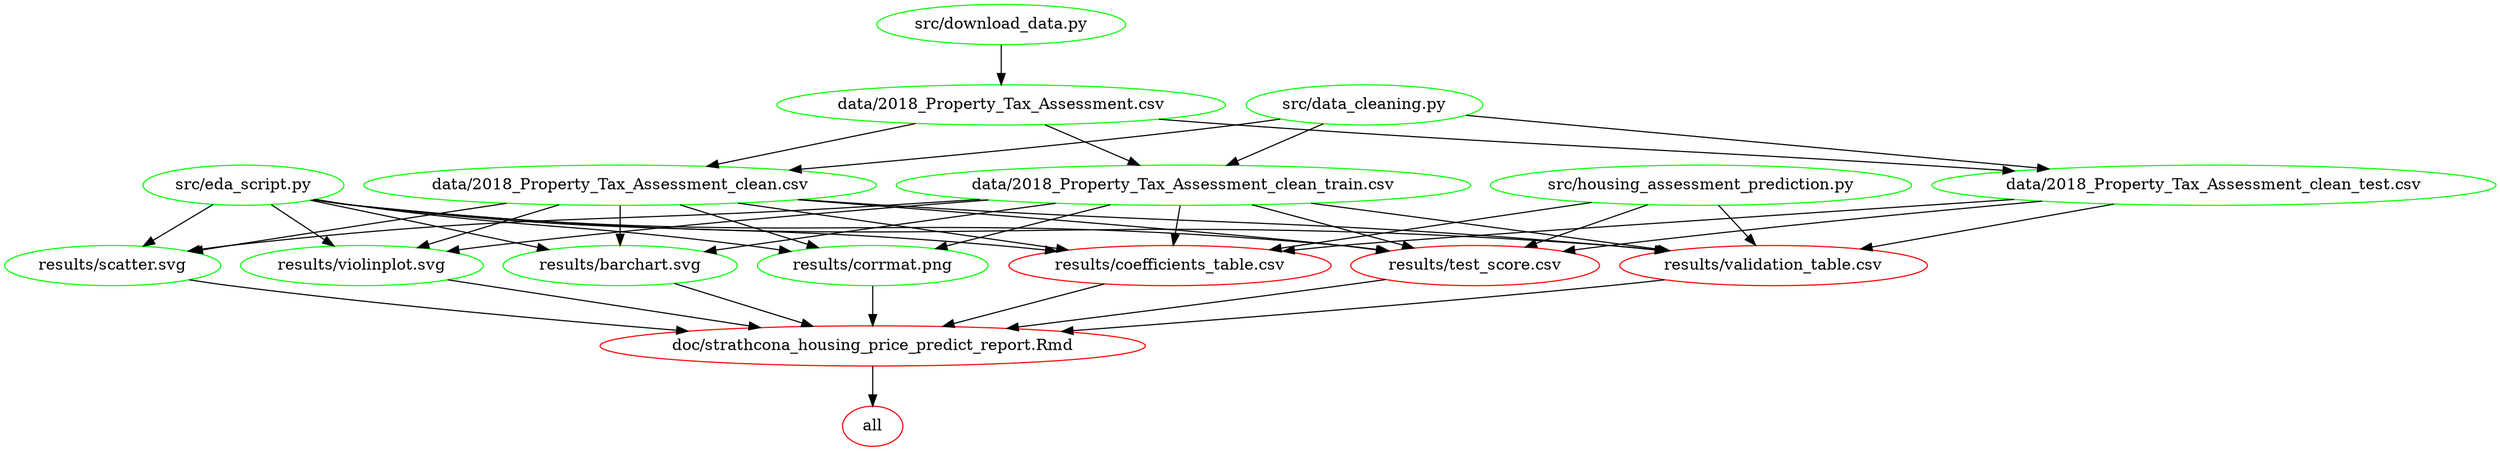 digraph G {
n2[label="all", color="red"];
n6[label="data/2018_Property_Tax_Assessment.csv", color="green"];
n9[label="data/2018_Property_Tax_Assessment_clean.csv", color="green"];
n12[label="data/2018_Property_Tax_Assessment_clean_test.csv", color="green"];
n5[label="data/2018_Property_Tax_Assessment_clean_train.csv", color="green"];
n3[label="doc/strathcona_housing_price_predict_report.Rmd", color="red"];
n14[label="results/barchart.svg", color="green"];
n16[label="results/coefficients_table.csv", color="red"];
n18[label="results/corrmat.png", color="green"];
n15[label="results/scatter.svg", color="green"];
n17[label="results/test_score.csv", color="red"];
n11[label="results/validation_table.csv", color="red"];
n4[label="results/violinplot.svg", color="green"];
n8[label="src/data_cleaning.py", color="green"];
n7[label="src/download_data.py", color="green"];
n10[label="src/eda_script.py", color="green"];
n13[label="src/housing_assessment_prediction.py", color="green"];
n3 -> n2 ; 
n7 -> n6 ; 
n6 -> n9 ; 
n8 -> n9 ; 
n6 -> n12 ; 
n8 -> n12 ; 
n6 -> n5 ; 
n8 -> n5 ; 
n14 -> n3 ; 
n16 -> n3 ; 
n18 -> n3 ; 
n15 -> n3 ; 
n17 -> n3 ; 
n11 -> n3 ; 
n4 -> n3 ; 
n9 -> n14 ; 
n5 -> n14 ; 
n10 -> n14 ; 
n9 -> n16 ; 
n12 -> n16 ; 
n5 -> n16 ; 
n10 -> n16 ; 
n13 -> n16 ; 
n9 -> n18 ; 
n5 -> n18 ; 
n10 -> n18 ; 
n9 -> n15 ; 
n5 -> n15 ; 
n10 -> n15 ; 
n9 -> n17 ; 
n12 -> n17 ; 
n5 -> n17 ; 
n10 -> n17 ; 
n13 -> n17 ; 
n9 -> n11 ; 
n12 -> n11 ; 
n5 -> n11 ; 
n10 -> n11 ; 
n13 -> n11 ; 
n9 -> n4 ; 
n5 -> n4 ; 
n10 -> n4 ; 
}

